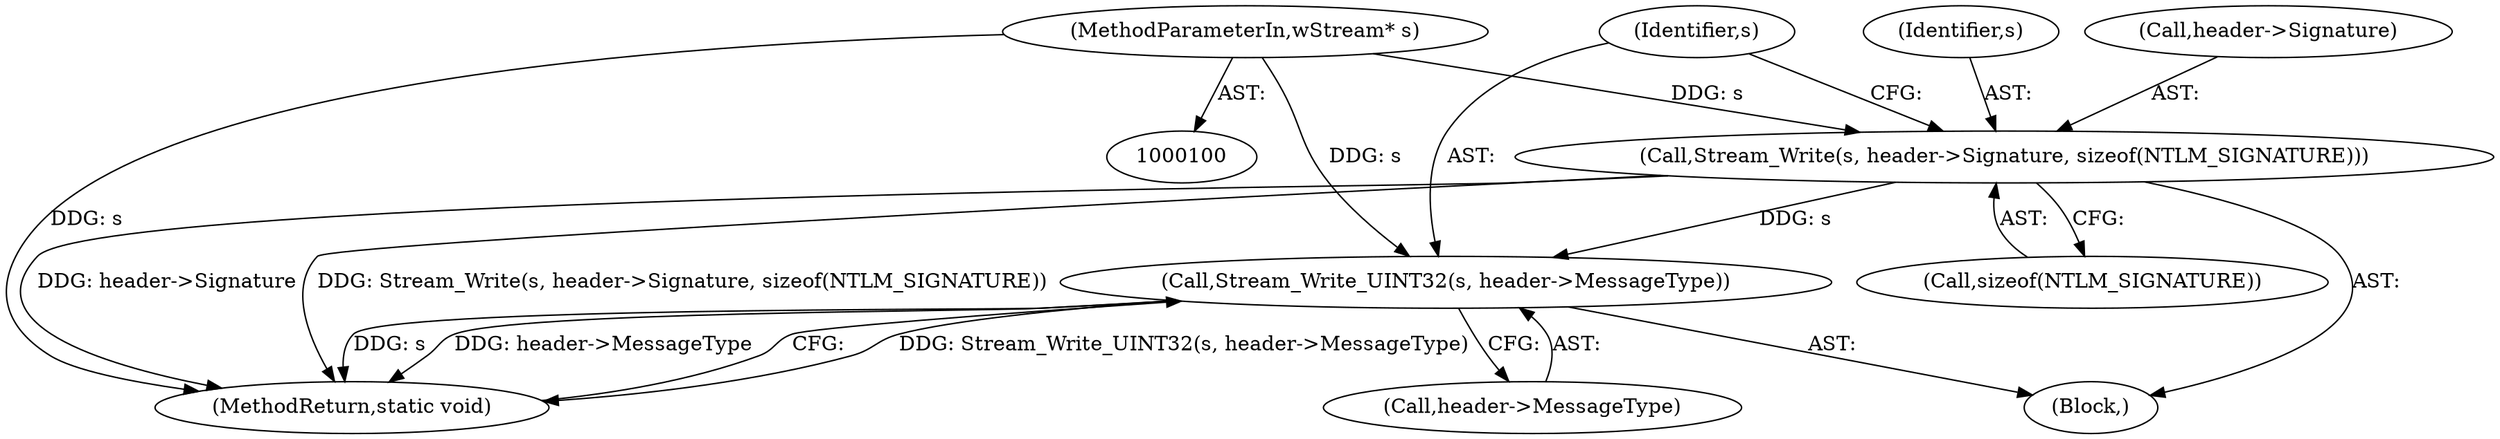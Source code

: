digraph "0_FreeRDP_2ee663f39dc8dac3d9988e847db19b2d7e3ac8c6_8@pointer" {
"1000104" [label="(Call,Stream_Write(s, header->Signature, sizeof(NTLM_SIGNATURE)))"];
"1000101" [label="(MethodParameterIn,wStream* s)"];
"1000111" [label="(Call,Stream_Write_UINT32(s, header->MessageType))"];
"1000116" [label="(MethodReturn,static void)"];
"1000112" [label="(Identifier,s)"];
"1000109" [label="(Call,sizeof(NTLM_SIGNATURE))"];
"1000111" [label="(Call,Stream_Write_UINT32(s, header->MessageType))"];
"1000103" [label="(Block,)"];
"1000113" [label="(Call,header->MessageType)"];
"1000104" [label="(Call,Stream_Write(s, header->Signature, sizeof(NTLM_SIGNATURE)))"];
"1000106" [label="(Call,header->Signature)"];
"1000101" [label="(MethodParameterIn,wStream* s)"];
"1000105" [label="(Identifier,s)"];
"1000104" -> "1000103"  [label="AST: "];
"1000104" -> "1000109"  [label="CFG: "];
"1000105" -> "1000104"  [label="AST: "];
"1000106" -> "1000104"  [label="AST: "];
"1000109" -> "1000104"  [label="AST: "];
"1000112" -> "1000104"  [label="CFG: "];
"1000104" -> "1000116"  [label="DDG: Stream_Write(s, header->Signature, sizeof(NTLM_SIGNATURE))"];
"1000104" -> "1000116"  [label="DDG: header->Signature"];
"1000101" -> "1000104"  [label="DDG: s"];
"1000104" -> "1000111"  [label="DDG: s"];
"1000101" -> "1000100"  [label="AST: "];
"1000101" -> "1000116"  [label="DDG: s"];
"1000101" -> "1000111"  [label="DDG: s"];
"1000111" -> "1000103"  [label="AST: "];
"1000111" -> "1000113"  [label="CFG: "];
"1000112" -> "1000111"  [label="AST: "];
"1000113" -> "1000111"  [label="AST: "];
"1000116" -> "1000111"  [label="CFG: "];
"1000111" -> "1000116"  [label="DDG: Stream_Write_UINT32(s, header->MessageType)"];
"1000111" -> "1000116"  [label="DDG: s"];
"1000111" -> "1000116"  [label="DDG: header->MessageType"];
}

